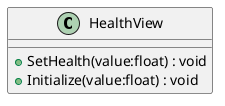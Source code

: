 @startuml
class HealthView {
    + SetHealth(value:float) : void
    + Initialize(value:float) : void
}
@enduml
